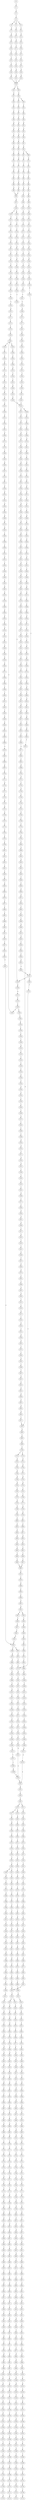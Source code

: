 strict digraph  {
	S0 -> S1 [ label = C ];
	S1 -> S2 [ label = C ];
	S2 -> S3 [ label = T ];
	S3 -> S4 [ label = A ];
	S3 -> S5 [ label = T ];
	S3 -> S6 [ label = C ];
	S4 -> S7 [ label = G ];
	S5 -> S8 [ label = G ];
	S6 -> S9 [ label = G ];
	S7 -> S10 [ label = A ];
	S8 -> S11 [ label = A ];
	S9 -> S12 [ label = A ];
	S10 -> S13 [ label = A ];
	S11 -> S14 [ label = A ];
	S12 -> S15 [ label = A ];
	S13 -> S16 [ label = C ];
	S14 -> S17 [ label = C ];
	S15 -> S18 [ label = C ];
	S16 -> S19 [ label = T ];
	S17 -> S20 [ label = T ];
	S18 -> S21 [ label = T ];
	S19 -> S22 [ label = T ];
	S20 -> S23 [ label = T ];
	S21 -> S24 [ label = T ];
	S22 -> S25 [ label = C ];
	S23 -> S26 [ label = C ];
	S24 -> S27 [ label = C ];
	S25 -> S28 [ label = A ];
	S26 -> S29 [ label = A ];
	S27 -> S30 [ label = A ];
	S28 -> S31 [ label = A ];
	S29 -> S32 [ label = A ];
	S30 -> S33 [ label = A ];
	S31 -> S34 [ label = C ];
	S32 -> S34 [ label = C ];
	S33 -> S34 [ label = C ];
	S34 -> S35 [ label = C ];
	S34 -> S36 [ label = T ];
	S35 -> S37 [ label = G ];
	S36 -> S38 [ label = G ];
	S37 -> S39 [ label = G ];
	S38 -> S40 [ label = G ];
	S38 -> S41 [ label = C ];
	S39 -> S42 [ label = C ];
	S40 -> S43 [ label = C ];
	S41 -> S44 [ label = C ];
	S42 -> S45 [ label = C ];
	S43 -> S46 [ label = C ];
	S44 -> S47 [ label = C ];
	S45 -> S48 [ label = C ];
	S46 -> S49 [ label = C ];
	S47 -> S50 [ label = T ];
	S48 -> S51 [ label = A ];
	S49 -> S52 [ label = A ];
	S50 -> S53 [ label = A ];
	S51 -> S54 [ label = G ];
	S52 -> S55 [ label = G ];
	S53 -> S56 [ label = G ];
	S54 -> S57 [ label = T ];
	S55 -> S58 [ label = G ];
	S56 -> S59 [ label = G ];
	S57 -> S60 [ label = T ];
	S58 -> S61 [ label = T ];
	S59 -> S62 [ label = T ];
	S60 -> S63 [ label = G ];
	S61 -> S64 [ label = G ];
	S62 -> S65 [ label = G ];
	S63 -> S66 [ label = T ];
	S64 -> S67 [ label = C ];
	S64 -> S68 [ label = G ];
	S65 -> S69 [ label = T ];
	S66 -> S70 [ label = G ];
	S67 -> S71 [ label = G ];
	S68 -> S72 [ label = G ];
	S69 -> S73 [ label = G ];
	S70 -> S74 [ label = C ];
	S71 -> S75 [ label = C ];
	S72 -> S76 [ label = C ];
	S73 -> S77 [ label = C ];
	S74 -> S78 [ label = G ];
	S75 -> S79 [ label = G ];
	S76 -> S80 [ label = T ];
	S77 -> S81 [ label = G ];
	S78 -> S82 [ label = T ];
	S79 -> S83 [ label = T ];
	S80 -> S84 [ label = T ];
	S81 -> S85 [ label = T ];
	S82 -> S86 [ label = C ];
	S83 -> S87 [ label = C ];
	S84 -> S88 [ label = C ];
	S85 -> S89 [ label = C ];
	S86 -> S90 [ label = G ];
	S87 -> S91 [ label = G ];
	S88 -> S92 [ label = G ];
	S89 -> S93 [ label = G ];
	S90 -> S94 [ label = A ];
	S91 -> S95 [ label = T ];
	S92 -> S96 [ label = A ];
	S93 -> S94 [ label = A ];
	S94 -> S97 [ label = A ];
	S95 -> S98 [ label = G ];
	S96 -> S99 [ label = A ];
	S97 -> S100 [ label = C ];
	S98 -> S101 [ label = C ];
	S99 -> S102 [ label = C ];
	S100 -> S103 [ label = C ];
	S100 -> S104 [ label = A ];
	S101 -> S105 [ label = A ];
	S102 -> S106 [ label = A ];
	S103 -> S107 [ label = T ];
	S104 -> S108 [ label = C ];
	S105 -> S109 [ label = T ];
	S106 -> S110 [ label = C ];
	S107 -> S111 [ label = T ];
	S108 -> S112 [ label = C ];
	S109 -> S113 [ label = C ];
	S110 -> S114 [ label = G ];
	S111 -> S115 [ label = C ];
	S112 -> S116 [ label = C ];
	S113 -> S117 [ label = C ];
	S114 -> S118 [ label = C ];
	S115 -> S119 [ label = G ];
	S116 -> S120 [ label = G ];
	S117 -> S121 [ label = G ];
	S118 -> S122 [ label = G ];
	S119 -> S123 [ label = T ];
	S120 -> S124 [ label = T ];
	S121 -> S125 [ label = C ];
	S122 -> S126 [ label = C ];
	S123 -> S127 [ label = A ];
	S124 -> S128 [ label = A ];
	S125 -> S129 [ label = A ];
	S126 -> S130 [ label = A ];
	S127 -> S131 [ label = C ];
	S128 -> S132 [ label = C ];
	S129 -> S133 [ label = C ];
	S130 -> S134 [ label = C ];
	S131 -> S135 [ label = T ];
	S132 -> S136 [ label = G ];
	S133 -> S137 [ label = G ];
	S134 -> S138 [ label = G ];
	S135 -> S139 [ label = T ];
	S136 -> S140 [ label = T ];
	S137 -> S141 [ label = T ];
	S138 -> S142 [ label = T ];
	S139 -> S143 [ label = C ];
	S140 -> S144 [ label = C ];
	S141 -> S145 [ label = C ];
	S142 -> S146 [ label = C ];
	S143 -> S147 [ label = A ];
	S144 -> S148 [ label = C ];
	S145 -> S149 [ label = G ];
	S146 -> S150 [ label = C ];
	S147 -> S151 [ label = A ];
	S148 -> S152 [ label = A ];
	S149 -> S153 [ label = A ];
	S150 -> S154 [ label = A ];
	S151 -> S155 [ label = G ];
	S152 -> S156 [ label = G ];
	S153 -> S157 [ label = G ];
	S154 -> S158 [ label = G ];
	S155 -> S159 [ label = C ];
	S156 -> S160 [ label = C ];
	S157 -> S161 [ label = C ];
	S158 -> S162 [ label = C ];
	S159 -> S163 [ label = G ];
	S160 -> S164 [ label = G ];
	S161 -> S165 [ label = G ];
	S162 -> S166 [ label = T ];
	S162 -> S164 [ label = G ];
	S163 -> S167 [ label = A ];
	S164 -> S168 [ label = A ];
	S165 -> S169 [ label = A ];
	S166 -> S170 [ label = T ];
	S167 -> S171 [ label = G ];
	S168 -> S172 [ label = G ];
	S169 -> S173 [ label = G ];
	S170 -> S174 [ label = C ];
	S171 -> S175 [ label = T ];
	S172 -> S176 [ label = T ];
	S173 -> S177 [ label = T ];
	S174 -> S178 [ label = A ];
	S175 -> S179 [ label = C ];
	S176 -> S180 [ label = C ];
	S177 -> S181 [ label = C ];
	S178 -> S182 [ label = C ];
	S179 -> S183 [ label = C ];
	S180 -> S184 [ label = C ];
	S180 -> S185 [ label = T ];
	S181 -> S186 [ label = G ];
	S182 -> S187 [ label = G ];
	S183 -> S188 [ label = C ];
	S184 -> S188 [ label = C ];
	S185 -> S189 [ label = C ];
	S186 -> S190 [ label = A ];
	S187 -> S191 [ label = C ];
	S188 -> S192 [ label = T ];
	S188 -> S193 [ label = G ];
	S189 -> S194 [ label = G ];
	S190 -> S195 [ label = A ];
	S191 -> S196 [ label = C ];
	S192 -> S197 [ label = C ];
	S193 -> S198 [ label = C ];
	S194 -> S199 [ label = T ];
	S195 -> S200 [ label = C ];
	S196 -> S201 [ label = C ];
	S197 -> S202 [ label = C ];
	S198 -> S203 [ label = C ];
	S199 -> S204 [ label = C ];
	S200 -> S205 [ label = C ];
	S201 -> S206 [ label = T ];
	S202 -> S207 [ label = G ];
	S203 -> S208 [ label = T ];
	S204 -> S209 [ label = T ];
	S205 -> S210 [ label = T ];
	S206 -> S211 [ label = T ];
	S207 -> S212 [ label = G ];
	S208 -> S213 [ label = G ];
	S209 -> S214 [ label = G ];
	S210 -> S215 [ label = G ];
	S211 -> S216 [ label = C ];
	S212 -> S217 [ label = T ];
	S213 -> S218 [ label = T ];
	S214 -> S219 [ label = T ];
	S215 -> S220 [ label = T ];
	S216 -> S221 [ label = A ];
	S217 -> S222 [ label = C ];
	S218 -> S223 [ label = C ];
	S219 -> S224 [ label = T ];
	S220 -> S225 [ label = C ];
	S221 -> S226 [ label = T ];
	S222 -> S227 [ label = T ];
	S223 -> S228 [ label = G ];
	S224 -> S229 [ label = C ];
	S225 -> S230 [ label = G ];
	S226 -> S231 [ label = C ];
	S227 -> S232 [ label = G ];
	S228 -> S233 [ label = C ];
	S229 -> S234 [ label = C ];
	S230 -> S235 [ label = C ];
	S231 -> S236 [ label = C ];
	S232 -> S237 [ label = G ];
	S233 -> S238 [ label = G ];
	S234 -> S239 [ label = G ];
	S235 -> S240 [ label = G ];
	S236 -> S241 [ label = A ];
	S237 -> S242 [ label = A ];
	S238 -> S243 [ label = C ];
	S239 -> S244 [ label = T ];
	S240 -> S243 [ label = C ];
	S241 -> S245 [ label = G ];
	S242 -> S246 [ label = G ];
	S243 -> S247 [ label = G ];
	S243 -> S248 [ label = A ];
	S244 -> S249 [ label = G ];
	S245 -> S250 [ label = A ];
	S246 -> S251 [ label = G ];
	S247 -> S252 [ label = A ];
	S248 -> S253 [ label = A ];
	S249 -> S254 [ label = G ];
	S250 -> S255 [ label = A ];
	S251 -> S256 [ label = G ];
	S252 -> S257 [ label = G ];
	S253 -> S258 [ label = C ];
	S254 -> S259 [ label = C ];
	S255 -> S260 [ label = C ];
	S256 -> S261 [ label = T ];
	S257 -> S262 [ label = C ];
	S258 -> S263 [ label = C ];
	S259 -> S264 [ label = C ];
	S260 -> S265 [ label = C ];
	S261 -> S266 [ label = G ];
	S262 -> S267 [ label = A ];
	S263 -> S268 [ label = C ];
	S264 -> S269 [ label = C ];
	S265 -> S270 [ label = A ];
	S265 -> S271 [ label = G ];
	S266 -> S272 [ label = T ];
	S267 -> S273 [ label = G ];
	S268 -> S274 [ label = G ];
	S269 -> S275 [ label = G ];
	S270 -> S276 [ label = G ];
	S270 -> S277 [ label = C ];
	S271 -> S278 [ label = G ];
	S272 -> S279 [ label = T ];
	S273 -> S280 [ label = T ];
	S274 -> S281 [ label = T ];
	S275 -> S282 [ label = T ];
	S276 -> S283 [ label = A ];
	S277 -> S284 [ label = C ];
	S278 -> S285 [ label = A ];
	S279 -> S286 [ label = C ];
	S280 -> S287 [ label = G ];
	S281 -> S288 [ label = A ];
	S282 -> S289 [ label = C ];
	S283 -> S290 [ label = C ];
	S284 -> S291 [ label = A ];
	S285 -> S292 [ label = C ];
	S286 -> S293 [ label = C ];
	S287 -> S294 [ label = C ];
	S288 -> S295 [ label = C ];
	S289 -> S296 [ label = C ];
	S290 -> S297 [ label = T ];
	S291 -> S298 [ label = C ];
	S292 -> S299 [ label = G ];
	S293 -> S300 [ label = A ];
	S294 -> S301 [ label = A ];
	S295 -> S302 [ label = A ];
	S296 -> S303 [ label = A ];
	S297 -> S304 [ label = C ];
	S298 -> S305 [ label = C ];
	S299 -> S306 [ label = C ];
	S300 -> S307 [ label = G ];
	S301 -> S308 [ label = A ];
	S302 -> S309 [ label = G ];
	S303 -> S310 [ label = G ];
	S304 -> S311 [ label = C ];
	S305 -> S312 [ label = C ];
	S306 -> S313 [ label = C ];
	S307 -> S314 [ label = C ];
	S308 -> S315 [ label = C ];
	S309 -> S316 [ label = C ];
	S310 -> S317 [ label = T ];
	S311 -> S318 [ label = C ];
	S312 -> S319 [ label = C ];
	S313 -> S320 [ label = C ];
	S314 -> S321 [ label = A ];
	S315 -> S322 [ label = A ];
	S316 -> S323 [ label = A ];
	S317 -> S324 [ label = A ];
	S318 -> S325 [ label = A ];
	S319 -> S326 [ label = T ];
	S320 -> S327 [ label = A ];
	S321 -> S328 [ label = G ];
	S322 -> S329 [ label = G ];
	S323 -> S330 [ label = G ];
	S324 -> S331 [ label = G ];
	S325 -> S332 [ label = T ];
	S326 -> S333 [ label = T ];
	S327 -> S334 [ label = T ];
	S328 -> S335 [ label = A ];
	S329 -> S336 [ label = C ];
	S330 -> S337 [ label = G ];
	S331 -> S338 [ label = C ];
	S332 -> S339 [ label = C ];
	S333 -> S340 [ label = C ];
	S334 -> S341 [ label = C ];
	S335 -> S342 [ label = T ];
	S336 -> S343 [ label = T ];
	S337 -> S344 [ label = T ];
	S338 -> S345 [ label = T ];
	S339 -> S346 [ label = T ];
	S340 -> S347 [ label = C ];
	S340 -> S348 [ label = G ];
	S341 -> S349 [ label = G ];
	S342 -> S350 [ label = A ];
	S343 -> S351 [ label = A ];
	S344 -> S352 [ label = G ];
	S345 -> S353 [ label = C ];
	S346 -> S354 [ label = G ];
	S347 -> S355 [ label = T ];
	S348 -> S356 [ label = A ];
	S349 -> S357 [ label = T ];
	S350 -> S358 [ label = A ];
	S351 -> S359 [ label = C ];
	S352 -> S360 [ label = C ];
	S353 -> S361 [ label = C ];
	S354 -> S362 [ label = C ];
	S355 -> S363 [ label = G ];
	S356 -> S364 [ label = T ];
	S357 -> S365 [ label = C ];
	S358 -> S366 [ label = A ];
	S359 -> S367 [ label = G ];
	S360 -> S368 [ label = A ];
	S361 -> S369 [ label = A ];
	S362 -> S370 [ label = C ];
	S363 -> S371 [ label = T ];
	S364 -> S372 [ label = C ];
	S365 -> S373 [ label = C ];
	S366 -> S374 [ label = A ];
	S367 -> S375 [ label = A ];
	S368 -> S376 [ label = C ];
	S369 -> S377 [ label = C ];
	S370 -> S378 [ label = A ];
	S371 -> S379 [ label = C ];
	S372 -> S380 [ label = G ];
	S373 -> S381 [ label = T ];
	S374 -> S382 [ label = A ];
	S375 -> S383 [ label = G ];
	S376 -> S384 [ label = G ];
	S377 -> S385 [ label = C ];
	S378 -> S386 [ label = G ];
	S379 -> S387 [ label = C ];
	S380 -> S388 [ label = T ];
	S381 -> S389 [ label = C ];
	S382 -> S390 [ label = C ];
	S383 -> S391 [ label = A ];
	S384 -> S392 [ label = C ];
	S385 -> S393 [ label = G ];
	S386 -> S394 [ label = T ];
	S387 -> S395 [ label = T ];
	S388 -> S396 [ label = T ];
	S389 -> S397 [ label = T ];
	S390 -> S398 [ label = T ];
	S391 -> S399 [ label = A ];
	S392 -> S400 [ label = G ];
	S393 -> S401 [ label = G ];
	S394 -> S402 [ label = C ];
	S395 -> S403 [ label = T ];
	S396 -> S404 [ label = T ];
	S397 -> S405 [ label = T ];
	S398 -> S406 [ label = T ];
	S399 -> S407 [ label = C ];
	S400 -> S408 [ label = G ];
	S401 -> S409 [ label = A ];
	S402 -> S410 [ label = G ];
	S403 -> S411 [ label = G ];
	S404 -> S412 [ label = G ];
	S405 -> S413 [ label = C ];
	S406 -> S414 [ label = T ];
	S407 -> S415 [ label = T ];
	S408 -> S416 [ label = T ];
	S409 -> S417 [ label = C ];
	S410 -> S418 [ label = T ];
	S411 -> S419 [ label = T ];
	S412 -> S420 [ label = T ];
	S413 -> S421 [ label = T ];
	S414 -> S422 [ label = G ];
	S415 -> S423 [ label = G ];
	S416 -> S424 [ label = G ];
	S417 -> S425 [ label = G ];
	S418 -> S426 [ label = A ];
	S419 -> S427 [ label = A ];
	S420 -> S428 [ label = A ];
	S421 -> S429 [ label = C ];
	S422 -> S430 [ label = C ];
	S423 -> S431 [ label = G ];
	S424 -> S432 [ label = C ];
	S425 -> S433 [ label = T ];
	S426 -> S434 [ label = A ];
	S427 -> S435 [ label = G ];
	S428 -> S436 [ label = G ];
	S429 -> S437 [ label = G ];
	S430 -> S438 [ label = C ];
	S431 -> S439 [ label = C ];
	S432 -> S440 [ label = C ];
	S433 -> S441 [ label = C ];
	S434 -> S442 [ label = G ];
	S435 -> S443 [ label = G ];
	S436 -> S444 [ label = G ];
	S437 -> S445 [ label = G ];
	S438 -> S446 [ label = G ];
	S439 -> S447 [ label = G ];
	S440 -> S448 [ label = G ];
	S441 -> S449 [ label = G ];
	S442 -> S450 [ label = A ];
	S443 -> S451 [ label = A ];
	S444 -> S452 [ label = A ];
	S445 -> S453 [ label = A ];
	S446 -> S454 [ label = T ];
	S447 -> S455 [ label = C ];
	S448 -> S456 [ label = C ];
	S449 -> S457 [ label = T ];
	S450 -> S458 [ label = C ];
	S451 -> S459 [ label = G ];
	S452 -> S460 [ label = A ];
	S453 -> S461 [ label = G ];
	S454 -> S462 [ label = A ];
	S455 -> S463 [ label = A ];
	S456 -> S464 [ label = A ];
	S457 -> S465 [ label = G ];
	S458 -> S466 [ label = G ];
	S459 -> S467 [ label = A ];
	S460 -> S468 [ label = A ];
	S461 -> S469 [ label = A ];
	S462 -> S470 [ label = G ];
	S463 -> S471 [ label = G ];
	S464 -> S472 [ label = A ];
	S465 -> S473 [ label = A ];
	S466 -> S474 [ label = G ];
	S467 -> S475 [ label = G ];
	S468 -> S476 [ label = G ];
	S469 -> S477 [ label = G ];
	S470 -> S478 [ label = C ];
	S471 -> S479 [ label = C ];
	S472 -> S480 [ label = C ];
	S473 -> S481 [ label = C ];
	S474 -> S482 [ label = C ];
	S475 -> S483 [ label = G ];
	S476 -> S484 [ label = G ];
	S477 -> S485 [ label = G ];
	S478 -> S486 [ label = C ];
	S479 -> S487 [ label = G ];
	S480 -> S488 [ label = C ];
	S481 -> S489 [ label = C ];
	S482 -> S490 [ label = T ];
	S483 -> S491 [ label = T ];
	S484 -> S492 [ label = T ];
	S485 -> S493 [ label = T ];
	S486 -> S494 [ label = G ];
	S487 -> S495 [ label = G ];
	S488 -> S496 [ label = A ];
	S489 -> S497 [ label = G ];
	S490 -> S498 [ label = C ];
	S491 -> S499 [ label = C ];
	S492 -> S500 [ label = C ];
	S493 -> S501 [ label = C ];
	S494 -> S502 [ label = G ];
	S495 -> S503 [ label = G ];
	S496 -> S504 [ label = G ];
	S497 -> S505 [ label = G ];
	S498 -> S506 [ label = T ];
	S499 -> S507 [ label = C ];
	S500 -> S508 [ label = C ];
	S501 -> S507 [ label = C ];
	S502 -> S509 [ label = T ];
	S503 -> S510 [ label = T ];
	S504 -> S511 [ label = T ];
	S505 -> S512 [ label = T ];
	S506 -> S513 [ label = C ];
	S507 -> S514 [ label = C ];
	S508 -> S515 [ label = C ];
	S509 -> S516 [ label = G ];
	S510 -> S517 [ label = G ];
	S511 -> S518 [ label = C ];
	S512 -> S519 [ label = C ];
	S513 -> S520 [ label = G ];
	S514 -> S521 [ label = A ];
	S514 -> S522 [ label = G ];
	S515 -> S523 [ label = G ];
	S516 -> S524 [ label = A ];
	S517 -> S525 [ label = C ];
	S518 -> S526 [ label = G ];
	S519 -> S527 [ label = G ];
	S520 -> S528 [ label = A ];
	S521 -> S529 [ label = G ];
	S522 -> S530 [ label = G ];
	S523 -> S531 [ label = A ];
	S524 -> S532 [ label = C ];
	S525 -> S533 [ label = C ];
	S526 -> S534 [ label = C ];
	S527 -> S535 [ label = C ];
	S528 -> S536 [ label = A ];
	S529 -> S537 [ label = A ];
	S530 -> S538 [ label = A ];
	S531 -> S539 [ label = A ];
	S532 -> S540 [ label = G ];
	S533 -> S541 [ label = G ];
	S534 -> S542 [ label = G ];
	S535 -> S543 [ label = G ];
	S536 -> S544 [ label = G ];
	S537 -> S545 [ label = G ];
	S538 -> S546 [ label = G ];
	S539 -> S547 [ label = G ];
	S540 -> S548 [ label = T ];
	S541 -> S549 [ label = C ];
	S542 -> S550 [ label = C ];
	S543 -> S551 [ label = T ];
	S544 -> S552 [ label = T ];
	S545 -> S553 [ label = C ];
	S546 -> S554 [ label = G ];
	S547 -> S555 [ label = T ];
	S548 -> S556 [ label = G ];
	S549 -> S557 [ label = C ];
	S550 -> S558 [ label = A ];
	S551 -> S559 [ label = A ];
	S552 -> S560 [ label = C ];
	S553 -> S561 [ label = C ];
	S554 -> S562 [ label = C ];
	S555 -> S563 [ label = C ];
	S556 -> S564 [ label = G ];
	S557 -> S565 [ label = G ];
	S558 -> S566 [ label = G ];
	S559 -> S567 [ label = G ];
	S560 -> S568 [ label = G ];
	S561 -> S569 [ label = A ];
	S562 -> S570 [ label = G ];
	S563 -> S571 [ label = G ];
	S564 -> S572 [ label = G ];
	S565 -> S573 [ label = G ];
	S566 -> S574 [ label = C ];
	S567 -> S575 [ label = C ];
	S568 -> S576 [ label = C ];
	S569 -> S577 [ label = C ];
	S570 -> S578 [ label = T ];
	S571 -> S579 [ label = A ];
	S572 -> S580 [ label = T ];
	S573 -> S581 [ label = T ];
	S574 -> S582 [ label = C ];
	S575 -> S583 [ label = C ];
	S576 -> S584 [ label = G ];
	S577 -> S585 [ label = G ];
	S578 -> S586 [ label = G ];
	S579 -> S587 [ label = G ];
	S580 -> S588 [ label = A ];
	S581 -> S589 [ label = G ];
	S582 -> S590 [ label = G ];
	S583 -> S591 [ label = G ];
	S584 -> S592 [ label = G ];
	S585 -> S593 [ label = G ];
	S586 -> S594 [ label = G ];
	S587 -> S595 [ label = G ];
	S588 -> S596 [ label = C ];
	S589 -> S597 [ label = G ];
	S590 -> S598 [ label = G ];
	S591 -> S599 [ label = C ];
	S592 -> S600 [ label = C ];
	S593 -> S601 [ label = T ];
	S594 -> S602 [ label = T ];
	S595 -> S603 [ label = T ];
	S596 -> S604 [ label = T ];
	S597 -> S605 [ label = T ];
	S598 -> S606 [ label = T ];
	S599 -> S607 [ label = T ];
	S600 -> S608 [ label = T ];
	S601 -> S609 [ label = T ];
	S602 -> S610 [ label = A ];
	S603 -> S611 [ label = A ];
	S604 -> S612 [ label = A ];
	S605 -> S613 [ label = G ];
	S606 -> S614 [ label = G ];
	S607 -> S615 [ label = G ];
	S608 -> S616 [ label = A ];
	S609 -> S617 [ label = A ];
	S610 -> S618 [ label = T ];
	S611 -> S619 [ label = T ];
	S612 -> S620 [ label = T ];
	S613 -> S621 [ label = G ];
	S614 -> S622 [ label = G ];
	S615 -> S623 [ label = G ];
	S616 -> S624 [ label = T ];
	S617 -> S625 [ label = C ];
	S618 -> S626 [ label = G ];
	S619 -> S627 [ label = A ];
	S620 -> S628 [ label = T ];
	S621 -> S629 [ label = A ];
	S622 -> S630 [ label = A ];
	S623 -> S631 [ label = A ];
	S624 -> S632 [ label = A ];
	S625 -> S633 [ label = T ];
	S626 -> S634 [ label = A ];
	S627 -> S635 [ label = A ];
	S628 -> S636 [ label = G ];
	S629 -> S637 [ label = A ];
	S630 -> S638 [ label = A ];
	S631 -> S639 [ label = A ];
	S632 -> S640 [ label = G ];
	S633 -> S641 [ label = G ];
	S634 -> S642 [ label = G ];
	S635 -> S643 [ label = G ];
	S636 -> S644 [ label = G ];
	S637 -> S645 [ label = C ];
	S638 -> S646 [ label = G ];
	S639 -> S647 [ label = G ];
	S640 -> S648 [ label = T ];
	S641 -> S649 [ label = C ];
	S642 -> S650 [ label = C ];
	S643 -> S651 [ label = T ];
	S644 -> S652 [ label = A ];
	S645 -> S653 [ label = C ];
	S646 -> S654 [ label = A ];
	S647 -> S655 [ label = A ];
	S648 -> S656 [ label = A ];
	S649 -> S657 [ label = A ];
	S650 -> S658 [ label = G ];
	S651 -> S659 [ label = C ];
	S652 -> S660 [ label = A ];
	S653 -> S661 [ label = T ];
	S654 -> S662 [ label = A ];
	S655 -> S663 [ label = A ];
	S656 -> S664 [ label = G ];
	S657 -> S665 [ label = G ];
	S658 -> S666 [ label = G ];
	S659 -> S667 [ label = G ];
	S660 -> S668 [ label = C ];
	S661 -> S669 [ label = C ];
	S662 -> S670 [ label = C ];
	S663 -> S671 [ label = C ];
	S664 -> S672 [ label = C ];
	S665 -> S673 [ label = A ];
	S666 -> S674 [ label = T ];
	S667 -> S675 [ label = T ];
	S668 -> S676 [ label = G ];
	S669 -> S677 [ label = G ];
	S670 -> S678 [ label = G ];
	S671 -> S678 [ label = G ];
	S672 -> S679 [ label = C ];
	S673 -> S680 [ label = C ];
	S674 -> S681 [ label = C ];
	S675 -> S682 [ label = G ];
	S676 -> S683 [ label = G ];
	S677 -> S684 [ label = G ];
	S678 -> S685 [ label = G ];
	S679 -> S686 [ label = G ];
	S680 -> S687 [ label = G ];
	S681 -> S688 [ label = G ];
	S682 -> S689 [ label = G ];
	S683 -> S690 [ label = T ];
	S684 -> S691 [ label = C ];
	S685 -> S692 [ label = C ];
	S686 -> S693 [ label = A ];
	S687 -> S694 [ label = G ];
	S688 -> S695 [ label = C ];
	S689 -> S696 [ label = T ];
	S690 -> S697 [ label = A ];
	S691 -> S698 [ label = A ];
	S692 -> S699 [ label = A ];
	S693 -> S700 [ label = A ];
	S694 -> S701 [ label = A ];
	S695 -> S702 [ label = A ];
	S696 -> S703 [ label = A ];
	S697 -> S704 [ label = C ];
	S698 -> S705 [ label = C ];
	S699 -> S706 [ label = C ];
	S700 -> S707 [ label = A ];
	S701 -> S708 [ label = C ];
	S702 -> S709 [ label = C ];
	S703 -> S710 [ label = C ];
	S704 -> S711 [ label = G ];
	S705 -> S712 [ label = G ];
	S706 -> S713 [ label = C ];
	S706 -> S714 [ label = T ];
	S707 -> S715 [ label = C ];
	S708 -> S716 [ label = A ];
	S709 -> S717 [ label = G ];
	S710 -> S718 [ label = C ];
	S711 -> S719 [ label = A ];
	S712 -> S720 [ label = C ];
	S713 -> S721 [ label = G ];
	S714 -> S722 [ label = G ];
	S715 -> S723 [ label = C ];
	S716 -> S724 [ label = C ];
	S717 -> S725 [ label = C ];
	S718 -> S726 [ label = G ];
	S719 -> S727 [ label = A ];
	S720 -> S728 [ label = G ];
	S721 -> S729 [ label = G ];
	S722 -> S730 [ label = G ];
	S723 -> S731 [ label = C ];
	S724 -> S732 [ label = A ];
	S725 -> S733 [ label = G ];
	S726 -> S734 [ label = G ];
	S727 -> S735 [ label = G ];
	S728 -> S736 [ label = C ];
	S729 -> S737 [ label = G ];
	S730 -> S738 [ label = G ];
	S731 -> S739 [ label = C ];
	S732 -> S740 [ label = C ];
	S733 -> S741 [ label = C ];
	S734 -> S742 [ label = T ];
	S735 -> S743 [ label = A ];
	S736 -> S744 [ label = G ];
	S737 -> S745 [ label = A ];
	S738 -> S746 [ label = A ];
	S739 -> S747 [ label = G ];
	S740 -> S748 [ label = C ];
	S741 -> S749 [ label = G ];
	S742 -> S750 [ label = G ];
	S743 -> S751 [ label = A ];
	S744 -> S752 [ label = C ];
	S745 -> S753 [ label = A ];
	S746 -> S754 [ label = A ];
	S747 -> S755 [ label = A ];
	S748 -> S756 [ label = T ];
	S749 -> S757 [ label = G ];
	S750 -> S758 [ label = G ];
	S751 -> S759 [ label = G ];
	S752 -> S760 [ label = G ];
	S753 -> S761 [ label = T ];
	S754 -> S762 [ label = C ];
	S755 -> S763 [ label = C ];
	S756 -> S764 [ label = C ];
	S757 -> S765 [ label = C ];
	S758 -> S766 [ label = T ];
	S759 -> S767 [ label = T ];
	S760 -> S768 [ label = T ];
	S761 -> S769 [ label = T ];
	S762 -> S770 [ label = T ];
	S763 -> S771 [ label = T ];
	S764 -> S772 [ label = T ];
	S765 -> S773 [ label = T ];
	S766 -> S774 [ label = T ];
	S767 -> S775 [ label = G ];
	S768 -> S776 [ label = C ];
	S769 -> S777 [ label = G ];
	S770 -> S778 [ label = G ];
	S771 -> S779 [ label = A ];
	S772 -> S780 [ label = A ];
	S773 -> S781 [ label = G ];
	S774 -> S782 [ label = A ];
	S775 -> S783 [ label = T ];
	S776 -> S784 [ label = G ];
	S777 -> S785 [ label = A ];
	S778 -> S786 [ label = G ];
	S779 -> S787 [ label = G ];
	S780 -> S788 [ label = G ];
	S781 -> S789 [ label = G ];
	S782 -> S790 [ label = G ];
	S783 -> S791 [ label = C ];
	S784 -> S792 [ label = A ];
	S785 -> S793 [ label = A ];
	S786 -> S794 [ label = A ];
	S787 -> S795 [ label = A ];
	S788 -> S796 [ label = A ];
	S789 -> S797 [ label = A ];
	S790 -> S798 [ label = A ];
	S791 -> S799 [ label = C ];
	S792 -> S800 [ label = C ];
	S793 -> S801 [ label = C ];
	S794 -> S802 [ label = C ];
	S795 -> S803 [ label = A ];
	S796 -> S804 [ label = A ];
	S797 -> S805 [ label = A ];
	S798 -> S806 [ label = A ];
	S799 -> S807 [ label = T ];
	S800 -> S808 [ label = G ];
	S801 -> S809 [ label = C ];
	S802 -> S810 [ label = C ];
	S803 -> S811 [ label = T ];
	S804 -> S812 [ label = C ];
	S805 -> S813 [ label = T ];
	S806 -> S814 [ label = G ];
	S807 -> S815 [ label = G ];
	S808 -> S816 [ label = C ];
	S809 -> S817 [ label = C ];
	S810 -> S818 [ label = C ];
	S811 -> S819 [ label = C ];
	S812 -> S820 [ label = G ];
	S813 -> S821 [ label = G ];
	S814 -> S822 [ label = G ];
	S815 -> S823 [ label = G ];
	S816 -> S824 [ label = G ];
	S817 -> S825 [ label = G ];
	S818 -> S826 [ label = G ];
	S819 -> S827 [ label = G ];
	S820 -> S828 [ label = A ];
	S821 -> S829 [ label = G ];
	S822 -> S830 [ label = G ];
	S823 -> S831 [ label = C ];
	S824 -> S832 [ label = C ];
	S825 -> S833 [ label = T ];
	S826 -> S834 [ label = T ];
	S827 -> S835 [ label = G ];
	S828 -> S836 [ label = G ];
	S829 -> S837 [ label = G ];
	S830 -> S838 [ label = G ];
	S831 -> S839 [ label = C ];
	S832 -> S840 [ label = C ];
	S833 -> S841 [ label = C ];
	S834 -> S842 [ label = C ];
	S835 -> S843 [ label = G ];
	S836 -> S844 [ label = G ];
	S837 -> S845 [ label = G ];
	S838 -> S846 [ label = G ];
	S839 -> S847 [ label = T ];
	S840 -> S848 [ label = T ];
	S841 -> S849 [ label = T ];
	S842 -> S850 [ label = T ];
	S843 -> S851 [ label = T ];
	S844 -> S852 [ label = T ];
	S845 -> S853 [ label = T ];
	S846 -> S854 [ label = T ];
	S847 -> S855 [ label = G ];
	S848 -> S856 [ label = C ];
	S849 -> S857 [ label = C ];
	S850 -> S858 [ label = C ];
	S851 -> S859 [ label = A ];
	S852 -> S860 [ label = G ];
	S853 -> S861 [ label = C ];
	S854 -> S862 [ label = C ];
	S855 -> S863 [ label = G ];
	S856 -> S864 [ label = G ];
	S857 -> S865 [ label = G ];
	S858 -> S865 [ label = G ];
	S859 -> S866 [ label = T ];
	S860 -> S867 [ label = T ];
	S861 -> S868 [ label = C ];
	S862 -> S869 [ label = C ];
	S863 -> S870 [ label = G ];
	S864 -> S871 [ label = G ];
	S865 -> S872 [ label = G ];
	S866 -> S873 [ label = C ];
	S867 -> S874 [ label = C ];
	S868 -> S875 [ label = G ];
	S869 -> S876 [ label = G ];
	S870 -> S877 [ label = T ];
	S871 -> S878 [ label = G ];
	S872 -> S879 [ label = C ];
	S873 -> S880 [ label = C ];
	S874 -> S881 [ label = C ];
	S875 -> S882 [ label = C ];
	S876 -> S883 [ label = T ];
	S877 -> S884 [ label = C ];
	S878 -> S885 [ label = C ];
	S879 -> S886 [ label = A ];
	S880 -> S887 [ label = C ];
	S881 -> S888 [ label = C ];
	S882 -> S889 [ label = C ];
	S883 -> S890 [ label = C ];
	S884 -> S891 [ label = C ];
	S885 -> S892 [ label = T ];
	S886 -> S893 [ label = C ];
	S887 -> S894 [ label = G ];
	S888 -> S895 [ label = T ];
	S889 -> S896 [ label = G ];
	S890 -> S897 [ label = G ];
	S891 -> S898 [ label = C ];
	S892 -> S899 [ label = C ];
	S893 -> S900 [ label = C ];
	S894 -> S901 [ label = A ];
	S895 -> S902 [ label = G ];
	S896 -> S903 [ label = G ];
	S897 -> S904 [ label = G ];
	S898 -> S905 [ label = G ];
	S899 -> S906 [ label = A ];
	S900 -> S907 [ label = G ];
	S901 -> S908 [ label = A ];
	S902 -> S909 [ label = T ];
	S903 -> S910 [ label = A ];
	S904 -> S911 [ label = A ];
	S905 -> S912 [ label = A ];
	S906 -> S913 [ label = C ];
	S907 -> S914 [ label = A ];
	S908 -> S915 [ label = A ];
	S909 -> S916 [ label = C ];
	S910 -> S917 [ label = A ];
	S911 -> S918 [ label = A ];
	S912 -> S919 [ label = G ];
	S913 -> S920 [ label = G ];
	S914 -> S921 [ label = G ];
	S914 -> S922 [ label = A ];
	S915 -> S923 [ label = G ];
	S916 -> S924 [ label = C ];
	S917 -> S925 [ label = C ];
	S918 -> S926 [ label = C ];
	S919 -> S927 [ label = T ];
	S920 -> S928 [ label = T ];
	S921 -> S929 [ label = T ];
	S922 -> S930 [ label = T ];
	S923 -> S931 [ label = T ];
	S924 -> S932 [ label = T ];
	S925 -> S933 [ label = T ];
	S926 -> S934 [ label = T ];
	S927 -> S935 [ label = C ];
	S928 -> S936 [ label = C ];
	S929 -> S937 [ label = C ];
	S930 -> S938 [ label = G ];
	S931 -> S939 [ label = G ];
	S932 -> S940 [ label = A ];
	S933 -> S941 [ label = G ];
	S934 -> S942 [ label = A ];
	S935 -> S943 [ label = C ];
	S936 -> S944 [ label = C ];
	S937 -> S945 [ label = C ];
	S938 -> S946 [ label = T ];
	S939 -> S947 [ label = T ];
	S940 -> S948 [ label = C ];
	S941 -> S949 [ label = C ];
	S942 -> S950 [ label = C ];
	S943 -> S951 [ label = A ];
	S944 -> S952 [ label = A ];
	S945 -> S953 [ label = A ];
	S946 -> S954 [ label = A ];
	S947 -> S955 [ label = C ];
	S948 -> S956 [ label = T ];
	S949 -> S957 [ label = A ];
	S950 -> S958 [ label = A ];
	S951 -> S959 [ label = G ];
	S952 -> S960 [ label = G ];
	S953 -> S959 [ label = G ];
	S954 -> S961 [ label = G ];
	S955 -> S962 [ label = G ];
	S956 -> S963 [ label = A ];
	S957 -> S964 [ label = A ];
	S958 -> S965 [ label = A ];
	S959 -> S966 [ label = T ];
	S959 -> S967 [ label = C ];
	S960 -> S162 [ label = C ];
	S961 -> S968 [ label = T ];
	S962 -> S969 [ label = T ];
	S963 -> S970 [ label = C ];
	S964 -> S971 [ label = C ];
	S965 -> S972 [ label = C ];
	S966 -> S973 [ label = A ];
	S967 -> S974 [ label = T ];
	S968 -> S975 [ label = T ];
	S969 -> S976 [ label = C ];
	S970 -> S977 [ label = C ];
	S971 -> S978 [ label = C ];
	S972 -> S979 [ label = G ];
	S973 -> S980 [ label = G ];
	S974 -> S981 [ label = T ];
	S975 -> S982 [ label = T ];
	S976 -> S983 [ label = G ];
	S977 -> S984 [ label = A ];
	S978 -> S985 [ label = A ];
	S979 -> S986 [ label = A ];
	S980 -> S987 [ label = G ];
	S981 -> S174 [ label = C ];
	S982 -> S988 [ label = C ];
	S983 -> S989 [ label = G ];
	S984 -> S990 [ label = G ];
	S985 -> S991 [ label = G ];
	S986 -> S992 [ label = A ];
	S987 -> S993 [ label = G ];
	S988 -> S994 [ label = A ];
	S989 -> S995 [ label = A ];
	S990 -> S996 [ label = G ];
	S991 -> S997 [ label = A ];
	S992 -> S998 [ label = A ];
	S993 -> S999 [ label = T ];
	S994 -> S1000 [ label = C ];
	S995 -> S1001 [ label = A ];
	S996 -> S1002 [ label = A ];
	S997 -> S1003 [ label = A ];
	S998 -> S1004 [ label = A ];
	S999 -> S1005 [ label = C ];
	S1000 -> S1006 [ label = T ];
	S1001 -> S1007 [ label = C ];
	S1002 -> S1008 [ label = G ];
	S1003 -> S1009 [ label = C ];
	S1004 -> S1010 [ label = C ];
	S1005 -> S1011 [ label = A ];
	S1006 -> S1012 [ label = C ];
	S1007 -> S1013 [ label = A ];
	S1008 -> S1014 [ label = A ];
	S1009 -> S1015 [ label = A ];
	S1010 -> S1016 [ label = A ];
	S1011 -> S1017 [ label = C ];
	S1012 -> S1018 [ label = C ];
	S1013 -> S1019 [ label = G ];
	S1014 -> S1020 [ label = G ];
	S1015 -> S1021 [ label = G ];
	S1016 -> S1022 [ label = G ];
	S1017 -> S1023 [ label = T ];
	S1018 -> S1024 [ label = T ];
	S1019 -> S1025 [ label = G ];
	S1020 -> S1026 [ label = T ];
	S1021 -> S1027 [ label = C ];
	S1022 -> S1028 [ label = A ];
	S1023 -> S1029 [ label = C ];
	S1024 -> S1030 [ label = T ];
	S1025 -> S1031 [ label = A ];
	S1026 -> S1032 [ label = C ];
	S1027 -> S1033 [ label = C ];
	S1028 -> S1034 [ label = A ];
	S1029 -> S1035 [ label = G ];
	S1030 -> S1036 [ label = T ];
	S1031 -> S1037 [ label = A ];
	S1032 -> S1038 [ label = A ];
	S1033 -> S1039 [ label = G ];
	S1034 -> S1040 [ label = G ];
	S1035 -> S1041 [ label = C ];
	S1036 -> S1042 [ label = C ];
	S1037 -> S1043 [ label = T ];
	S1038 -> S1044 [ label = G ];
	S1039 -> S1045 [ label = T ];
	S1040 -> S1046 [ label = G ];
	S1041 -> S1047 [ label = T ];
	S1042 -> S1048 [ label = A ];
	S1043 -> S1049 [ label = A ];
	S1044 -> S1050 [ label = G ];
	S1045 -> S1051 [ label = C ];
	S1046 -> S1052 [ label = G ];
	S1047 -> S1053 [ label = T ];
	S1048 -> S1054 [ label = T ];
	S1049 -> S1055 [ label = G ];
	S1050 -> S1056 [ label = A ];
	S1051 -> S1057 [ label = C ];
	S1052 -> S1058 [ label = G ];
	S1053 -> S1059 [ label = C ];
	S1054 -> S1060 [ label = C ];
	S1055 -> S1061 [ label = T ];
	S1056 -> S1062 [ label = C ];
	S1057 -> S1063 [ label = T ];
	S1058 -> S1064 [ label = T ];
	S1059 -> S1065 [ label = A ];
	S1060 -> S1066 [ label = C ];
	S1061 -> S1067 [ label = C ];
	S1062 -> S1068 [ label = C ];
	S1063 -> S1069 [ label = C ];
	S1064 -> S1070 [ label = C ];
	S1065 -> S1071 [ label = T ];
	S1066 -> S1072 [ label = A ];
	S1067 -> S1073 [ label = T ];
	S1068 -> S1074 [ label = A ];
	S1069 -> S1075 [ label = T ];
	S1070 -> S1076 [ label = T ];
	S1071 -> S1077 [ label = C ];
	S1072 -> S1078 [ label = G ];
	S1073 -> S1079 [ label = C ];
	S1074 -> S1080 [ label = G ];
	S1075 -> S1081 [ label = G ];
	S1076 -> S1082 [ label = C ];
	S1077 -> S1083 [ label = C ];
	S1078 -> S250 [ label = A ];
	S1079 -> S1084 [ label = T ];
	S1080 -> S1085 [ label = T ];
	S1081 -> S1086 [ label = T ];
	S1082 -> S1087 [ label = T ];
	S1083 -> S1088 [ label = A ];
	S1084 -> S1089 [ label = C ];
	S1085 -> S1090 [ label = C ];
	S1086 -> S1091 [ label = C ];
	S1087 -> S1092 [ label = C ];
	S1088 -> S245 [ label = G ];
	S1089 -> S1093 [ label = T ];
	S1090 -> S1094 [ label = T ];
	S1091 -> S1095 [ label = G ];
	S1092 -> S1096 [ label = G ];
	S1093 -> S1097 [ label = G ];
	S1094 -> S1098 [ label = C ];
	S1095 -> S1099 [ label = T ];
	S1096 -> S1100 [ label = T ];
	S1097 -> S1101 [ label = A ];
	S1098 -> S1102 [ label = T ];
	S1099 -> S1103 [ label = G ];
	S1100 -> S1104 [ label = G ];
	S1101 -> S1105 [ label = G ];
	S1102 -> S1106 [ label = G ];
	S1103 -> S1107 [ label = G ];
	S1104 -> S1108 [ label = G ];
	S1105 -> S1109 [ label = T ];
	S1106 -> S1110 [ label = T ];
	S1107 -> S1111 [ label = T ];
	S1108 -> S1112 [ label = T ];
	S1109 -> S1113 [ label = A ];
	S1110 -> S1114 [ label = A ];
	S1111 -> S1115 [ label = A ];
	S1112 -> S1116 [ label = A ];
}
